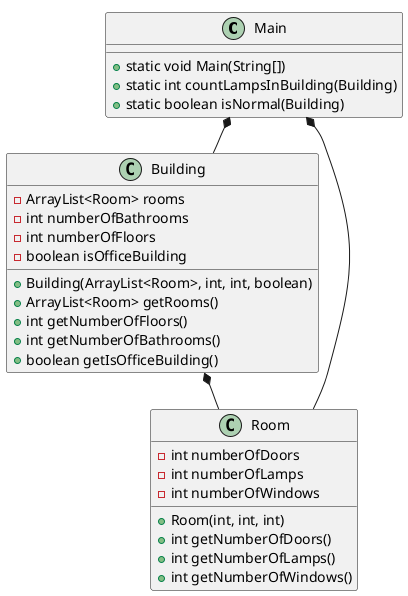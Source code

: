 @startuml
!pragma layout smetana
'https://plantuml.com/object-diagram
'Classes
Class Main
Class Building
Class Room

'Main objects

'Main methods
Main : + static void Main(String[])
Main : + static int countLampsInBuilding(Building)
Main : + static boolean isNormal(Building)

'Room instance variables
Room : - int numberOfDoors
Room : - int numberOfLamps
Room : - int numberOfWindows
'Room constructor
Room : + Room(int, int, int)
'Room methods
Room : + int getNumberOfDoors()
Room : + int getNumberOfLamps()
Room : + int getNumberOfWindows()

'Building instance variables
Building : - ArrayList<Room> rooms
Building : - int numberOfBathrooms
Building : - int numberOfFloors
Building : - boolean isOfficeBuilding
'Building constructor
Building : + Building(ArrayList<Room>, int, int, boolean)
'Building methods
Building : + ArrayList<Room> getRooms()
Building : + int getNumberOfFloors()
Building : + int getNumberOfBathrooms()
Building : + boolean getIsOfficeBuilding()

Main *-- Room
Main *-- Building
Building *-- Room


@enduml
